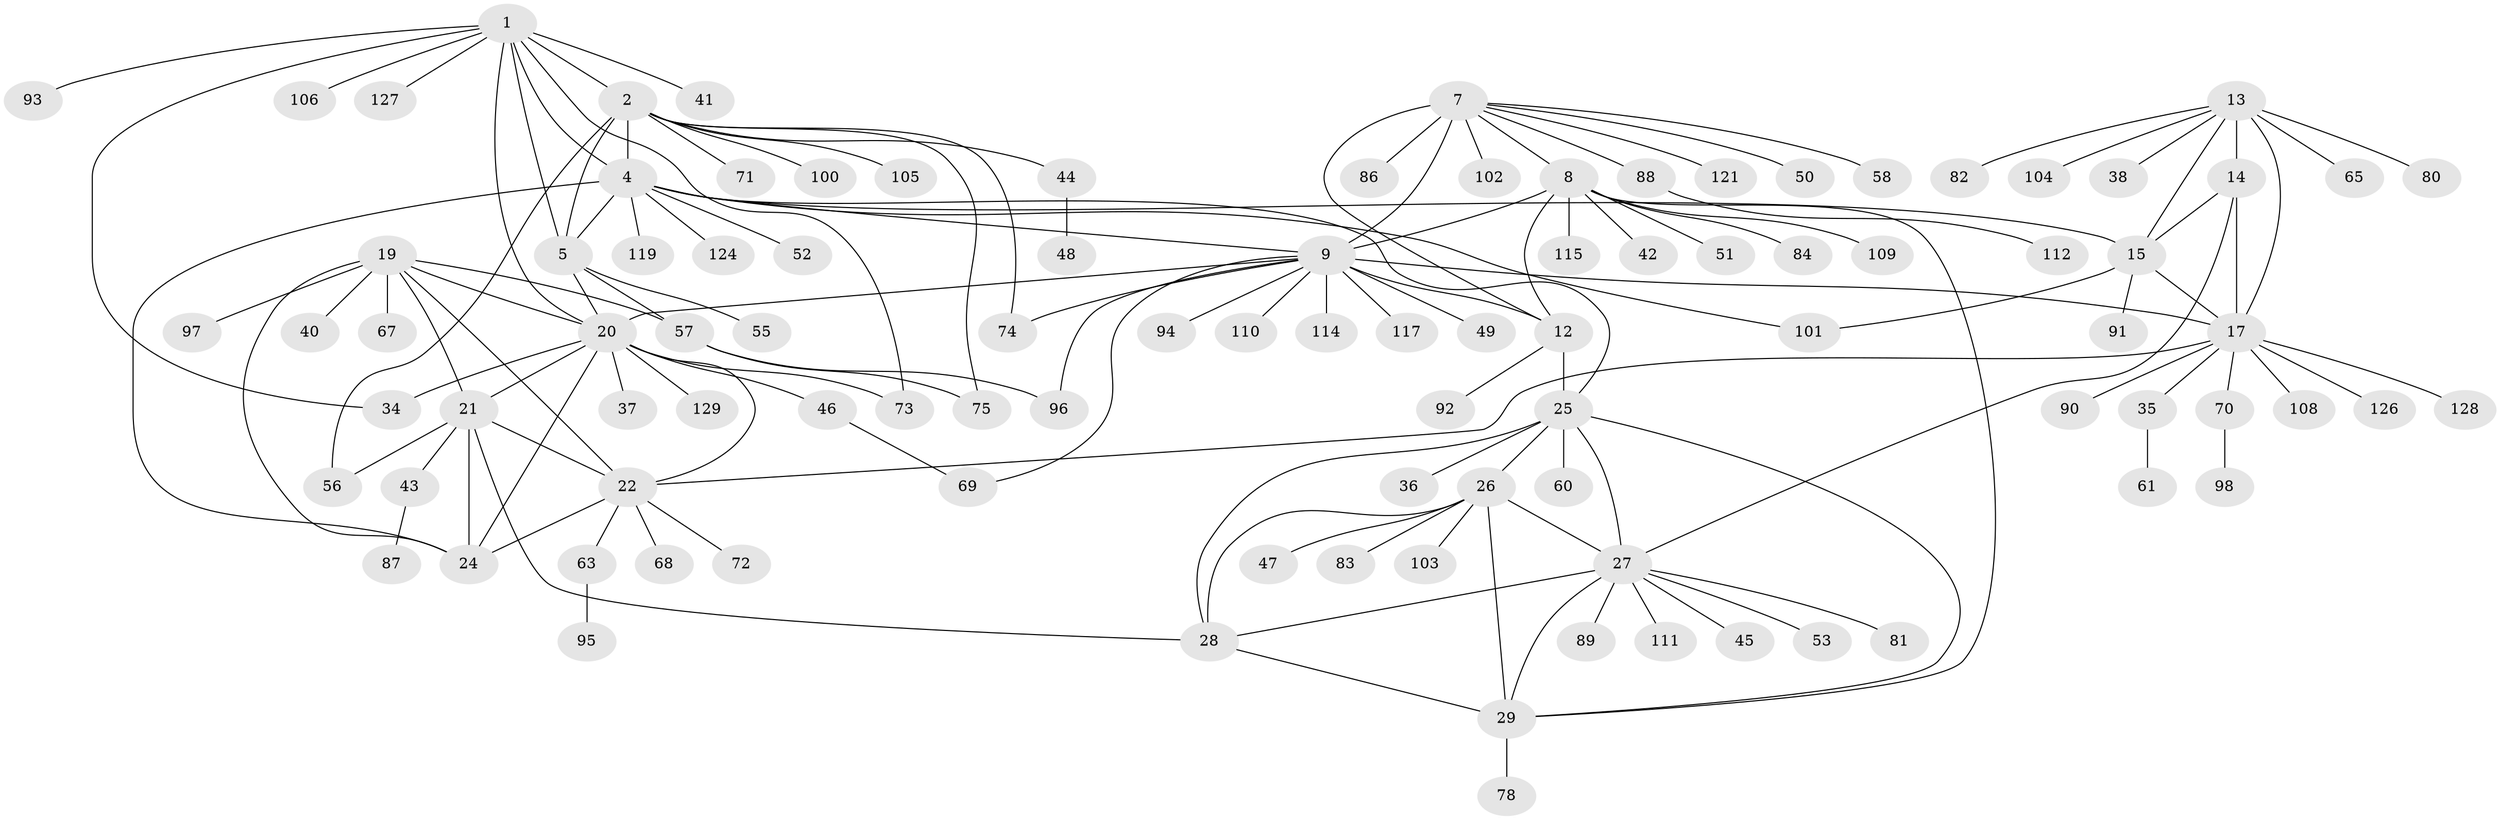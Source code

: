 // Generated by graph-tools (version 1.1) at 2025/24/03/03/25 07:24:11]
// undirected, 99 vertices, 137 edges
graph export_dot {
graph [start="1"]
  node [color=gray90,style=filled];
  1 [super="+99"];
  2 [super="+3"];
  4 [super="+6"];
  5 [super="+66"];
  7 [super="+10"];
  8 [super="+79"];
  9 [super="+11"];
  12 [super="+125"];
  13 [super="+39"];
  14 [super="+16"];
  15;
  17 [super="+18"];
  19 [super="+33"];
  20 [super="+118"];
  21 [super="+32"];
  22 [super="+23"];
  24 [super="+31"];
  25;
  26 [super="+30"];
  27 [super="+85"];
  28 [super="+59"];
  29;
  34;
  35;
  36;
  37;
  38;
  40;
  41;
  42;
  43 [super="+77"];
  44;
  45 [super="+54"];
  46 [super="+62"];
  47;
  48;
  49;
  50;
  51;
  52;
  53 [super="+123"];
  55;
  56;
  57 [super="+76"];
  58;
  60;
  61;
  63 [super="+64"];
  65;
  67;
  68;
  69;
  70;
  71;
  72;
  73;
  74;
  75;
  78;
  80;
  81 [super="+107"];
  82;
  83;
  84;
  86;
  87;
  88;
  89;
  90;
  91;
  92;
  93;
  94;
  95;
  96 [super="+113"];
  97;
  98;
  100;
  101 [super="+122"];
  102;
  103 [super="+116"];
  104 [super="+120"];
  105;
  106;
  108;
  109;
  110;
  111;
  112;
  114;
  115;
  117;
  119;
  121;
  124;
  126;
  127;
  128;
  129;
  1 -- 2 [weight=2];
  1 -- 4 [weight=2];
  1 -- 5;
  1 -- 34;
  1 -- 41;
  1 -- 73;
  1 -- 93;
  1 -- 106;
  1 -- 127;
  1 -- 20;
  2 -- 4 [weight=4];
  2 -- 5 [weight=2];
  2 -- 44;
  2 -- 56;
  2 -- 71;
  2 -- 74;
  2 -- 75;
  2 -- 100;
  2 -- 105;
  4 -- 5 [weight=2];
  4 -- 15;
  4 -- 52;
  4 -- 119;
  4 -- 124;
  4 -- 25;
  4 -- 9;
  4 -- 24;
  4 -- 101;
  5 -- 20;
  5 -- 55;
  5 -- 57;
  7 -- 8 [weight=2];
  7 -- 9 [weight=4];
  7 -- 12 [weight=2];
  7 -- 102;
  7 -- 50;
  7 -- 86;
  7 -- 88;
  7 -- 121;
  7 -- 58;
  8 -- 9 [weight=2];
  8 -- 12;
  8 -- 29;
  8 -- 42;
  8 -- 51;
  8 -- 84;
  8 -- 109;
  8 -- 115;
  9 -- 12 [weight=2];
  9 -- 74;
  9 -- 94;
  9 -- 96;
  9 -- 110;
  9 -- 17;
  9 -- 69;
  9 -- 49;
  9 -- 114;
  9 -- 20;
  9 -- 117;
  12 -- 92;
  12 -- 25;
  13 -- 14 [weight=2];
  13 -- 15;
  13 -- 17 [weight=2];
  13 -- 38;
  13 -- 82;
  13 -- 80;
  13 -- 65;
  13 -- 104;
  14 -- 15 [weight=2];
  14 -- 17 [weight=4];
  14 -- 27;
  15 -- 17 [weight=2];
  15 -- 91;
  15 -- 101;
  17 -- 35;
  17 -- 70;
  17 -- 108;
  17 -- 126;
  17 -- 128;
  17 -- 90;
  17 -- 22;
  19 -- 20;
  19 -- 21;
  19 -- 22 [weight=2];
  19 -- 24;
  19 -- 40;
  19 -- 57;
  19 -- 67;
  19 -- 97;
  20 -- 21;
  20 -- 22 [weight=2];
  20 -- 24;
  20 -- 34;
  20 -- 37;
  20 -- 46;
  20 -- 73;
  20 -- 129;
  21 -- 22 [weight=2];
  21 -- 24;
  21 -- 28 [weight=2];
  21 -- 43;
  21 -- 56;
  22 -- 24 [weight=2];
  22 -- 63;
  22 -- 68;
  22 -- 72;
  25 -- 26 [weight=2];
  25 -- 27;
  25 -- 28;
  25 -- 29;
  25 -- 36;
  25 -- 60;
  26 -- 27 [weight=2];
  26 -- 28 [weight=2];
  26 -- 29 [weight=2];
  26 -- 83;
  26 -- 103;
  26 -- 47;
  27 -- 28;
  27 -- 29;
  27 -- 45;
  27 -- 53;
  27 -- 81;
  27 -- 89;
  27 -- 111;
  28 -- 29;
  29 -- 78;
  35 -- 61;
  43 -- 87;
  44 -- 48;
  46 -- 69;
  57 -- 75;
  57 -- 96;
  63 -- 95;
  70 -- 98;
  88 -- 112;
}
